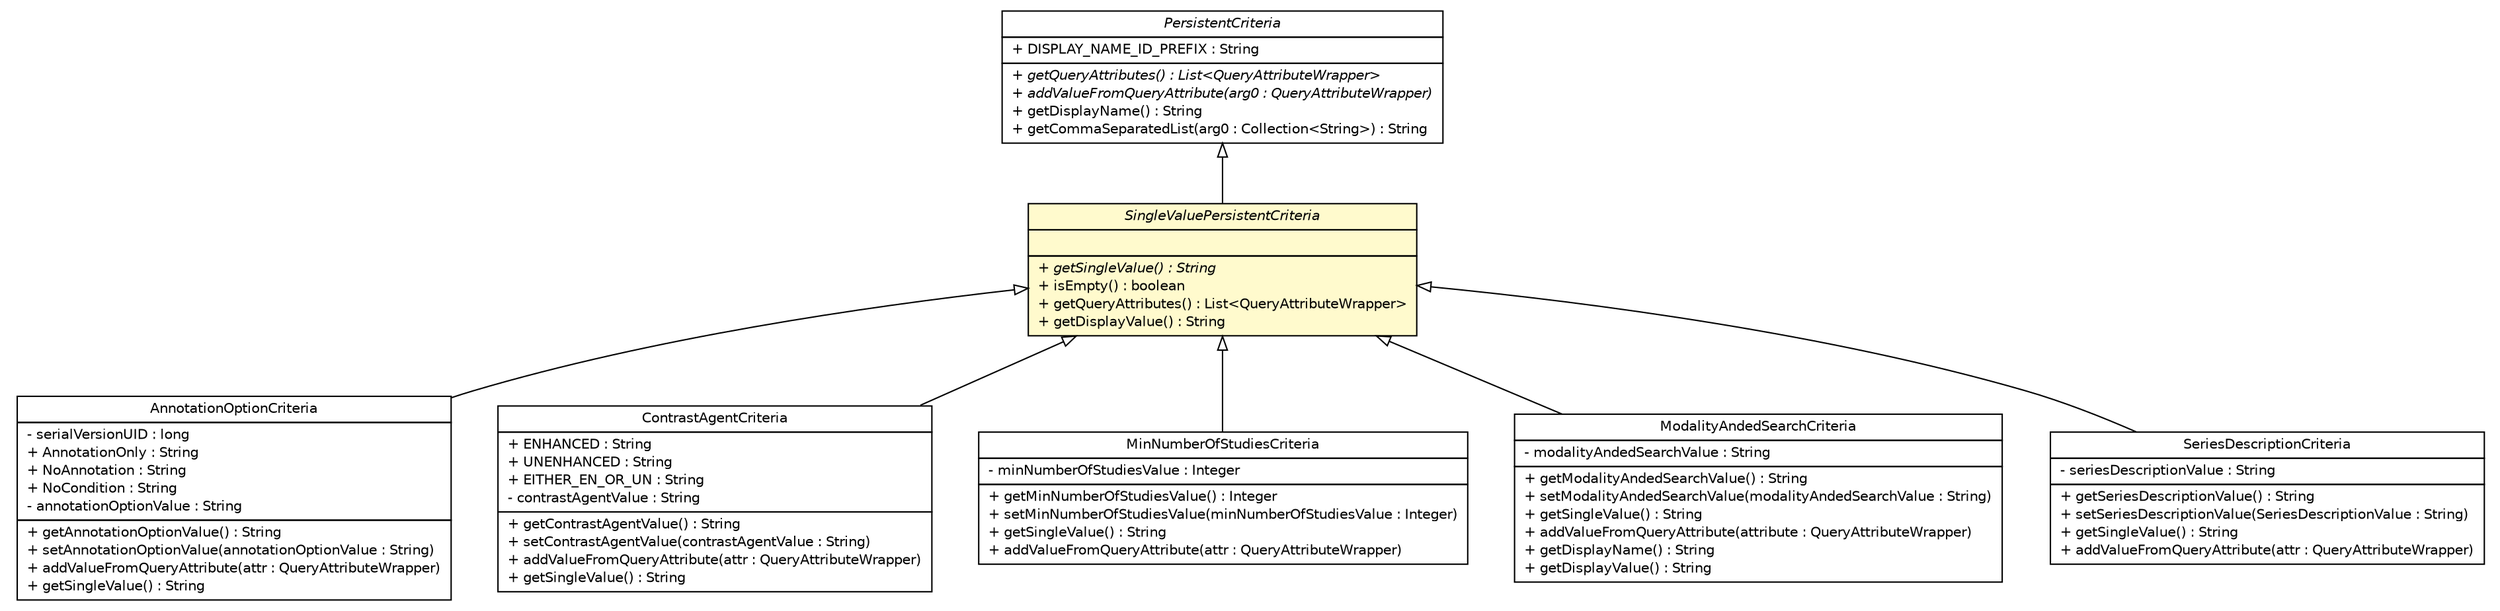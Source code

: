 #!/usr/local/bin/dot
#
# Class diagram 
# Generated by UmlGraph version 4.8 (http://www.spinellis.gr/sw/umlgraph)
#

digraph G {
	edge [fontname="Helvetica",fontsize=10,labelfontname="Helvetica",labelfontsize=10];
	node [fontname="Helvetica",fontsize=10,shape=plaintext];
	// gov.nih.nci.ncia.criteria.AnnotationOptionCriteria
	c16457 [label=<<table border="0" cellborder="1" cellspacing="0" cellpadding="2" port="p" href="./AnnotationOptionCriteria.html">
		<tr><td><table border="0" cellspacing="0" cellpadding="1">
			<tr><td> AnnotationOptionCriteria </td></tr>
		</table></td></tr>
		<tr><td><table border="0" cellspacing="0" cellpadding="1">
			<tr><td align="left"> - serialVersionUID : long </td></tr>
			<tr><td align="left"> + AnnotationOnly : String </td></tr>
			<tr><td align="left"> + NoAnnotation : String </td></tr>
			<tr><td align="left"> + NoCondition : String </td></tr>
			<tr><td align="left"> - annotationOptionValue : String </td></tr>
		</table></td></tr>
		<tr><td><table border="0" cellspacing="0" cellpadding="1">
			<tr><td align="left"> + getAnnotationOptionValue() : String </td></tr>
			<tr><td align="left"> + setAnnotationOptionValue(annotationOptionValue : String) </td></tr>
			<tr><td align="left"> + addValueFromQueryAttribute(attr : QueryAttributeWrapper) </td></tr>
			<tr><td align="left"> + getSingleValue() : String </td></tr>
		</table></td></tr>
		</table>>, fontname="Helvetica", fontcolor="black", fontsize=10.0];
	// gov.nih.nci.ncia.criteria.ContrastAgentCriteria
	c16463 [label=<<table border="0" cellborder="1" cellspacing="0" cellpadding="2" port="p" href="./ContrastAgentCriteria.html">
		<tr><td><table border="0" cellspacing="0" cellpadding="1">
			<tr><td> ContrastAgentCriteria </td></tr>
		</table></td></tr>
		<tr><td><table border="0" cellspacing="0" cellpadding="1">
			<tr><td align="left"> + ENHANCED : String </td></tr>
			<tr><td align="left"> + UNENHANCED : String </td></tr>
			<tr><td align="left"> + EITHER_EN_OR_UN : String </td></tr>
			<tr><td align="left"> - contrastAgentValue : String </td></tr>
		</table></td></tr>
		<tr><td><table border="0" cellspacing="0" cellpadding="1">
			<tr><td align="left"> + getContrastAgentValue() : String </td></tr>
			<tr><td align="left"> + setContrastAgentValue(contrastAgentValue : String) </td></tr>
			<tr><td align="left"> + addValueFromQueryAttribute(attr : QueryAttributeWrapper) </td></tr>
			<tr><td align="left"> + getSingleValue() : String </td></tr>
		</table></td></tr>
		</table>>, fontname="Helvetica", fontcolor="black", fontsize=10.0];
	// gov.nih.nci.ncia.criteria.MinNumberOfStudiesCriteria
	c16478 [label=<<table border="0" cellborder="1" cellspacing="0" cellpadding="2" port="p" href="./MinNumberOfStudiesCriteria.html">
		<tr><td><table border="0" cellspacing="0" cellpadding="1">
			<tr><td> MinNumberOfStudiesCriteria </td></tr>
		</table></td></tr>
		<tr><td><table border="0" cellspacing="0" cellpadding="1">
			<tr><td align="left"> - minNumberOfStudiesValue : Integer </td></tr>
		</table></td></tr>
		<tr><td><table border="0" cellspacing="0" cellpadding="1">
			<tr><td align="left"> + getMinNumberOfStudiesValue() : Integer </td></tr>
			<tr><td align="left"> + setMinNumberOfStudiesValue(minNumberOfStudiesValue : Integer) </td></tr>
			<tr><td align="left"> + getSingleValue() : String </td></tr>
			<tr><td align="left"> + addValueFromQueryAttribute(attr : QueryAttributeWrapper) </td></tr>
		</table></td></tr>
		</table>>, fontname="Helvetica", fontcolor="black", fontsize=10.0];
	// gov.nih.nci.ncia.criteria.ModalityAndedSearchCriteria
	c16480 [label=<<table border="0" cellborder="1" cellspacing="0" cellpadding="2" port="p" href="./ModalityAndedSearchCriteria.html">
		<tr><td><table border="0" cellspacing="0" cellpadding="1">
			<tr><td> ModalityAndedSearchCriteria </td></tr>
		</table></td></tr>
		<tr><td><table border="0" cellspacing="0" cellpadding="1">
			<tr><td align="left"> - modalityAndedSearchValue : String </td></tr>
		</table></td></tr>
		<tr><td><table border="0" cellspacing="0" cellpadding="1">
			<tr><td align="left"> + getModalityAndedSearchValue() : String </td></tr>
			<tr><td align="left"> + setModalityAndedSearchValue(modalityAndedSearchValue : String) </td></tr>
			<tr><td align="left"> + getSingleValue() : String </td></tr>
			<tr><td align="left"> + addValueFromQueryAttribute(attribute : QueryAttributeWrapper) </td></tr>
			<tr><td align="left"> + getDisplayName() : String </td></tr>
			<tr><td align="left"> + getDisplayValue() : String </td></tr>
		</table></td></tr>
		</table>>, fontname="Helvetica", fontcolor="black", fontsize=10.0];
	// gov.nih.nci.ncia.criteria.SeriesDescriptionCriteria
	c16488 [label=<<table border="0" cellborder="1" cellspacing="0" cellpadding="2" port="p" href="./SeriesDescriptionCriteria.html">
		<tr><td><table border="0" cellspacing="0" cellpadding="1">
			<tr><td> SeriesDescriptionCriteria </td></tr>
		</table></td></tr>
		<tr><td><table border="0" cellspacing="0" cellpadding="1">
			<tr><td align="left"> - seriesDescriptionValue : String </td></tr>
		</table></td></tr>
		<tr><td><table border="0" cellspacing="0" cellpadding="1">
			<tr><td align="left"> + getSeriesDescriptionValue() : String </td></tr>
			<tr><td align="left"> + setSeriesDescriptionValue(SeriesDescriptionValue : String) </td></tr>
			<tr><td align="left"> + getSingleValue() : String </td></tr>
			<tr><td align="left"> + addValueFromQueryAttribute(attr : QueryAttributeWrapper) </td></tr>
		</table></td></tr>
		</table>>, fontname="Helvetica", fontcolor="black", fontsize=10.0];
	// gov.nih.nci.ncia.criteria.SingleValuePersistentCriteria
	c16491 [label=<<table border="0" cellborder="1" cellspacing="0" cellpadding="2" port="p" bgcolor="lemonChiffon" href="./SingleValuePersistentCriteria.html">
		<tr><td><table border="0" cellspacing="0" cellpadding="1">
			<tr><td><font face="Helvetica-Oblique"> SingleValuePersistentCriteria </font></td></tr>
		</table></td></tr>
		<tr><td><table border="0" cellspacing="0" cellpadding="1">
			<tr><td align="left">  </td></tr>
		</table></td></tr>
		<tr><td><table border="0" cellspacing="0" cellpadding="1">
			<tr><td align="left"><font face="Helvetica-Oblique" point-size="10.0"> + getSingleValue() : String </font></td></tr>
			<tr><td align="left"> + isEmpty() : boolean </td></tr>
			<tr><td align="left"> + getQueryAttributes() : List&lt;QueryAttributeWrapper&gt; </td></tr>
			<tr><td align="left"> + getDisplayValue() : String </td></tr>
		</table></td></tr>
		</table>>, fontname="Helvetica", fontcolor="black", fontsize=10.0];
	//gov.nih.nci.ncia.criteria.AnnotationOptionCriteria extends gov.nih.nci.ncia.criteria.SingleValuePersistentCriteria
	c16491:p -> c16457:p [dir=back,arrowtail=empty];
	//gov.nih.nci.ncia.criteria.ContrastAgentCriteria extends gov.nih.nci.ncia.criteria.SingleValuePersistentCriteria
	c16491:p -> c16463:p [dir=back,arrowtail=empty];
	//gov.nih.nci.ncia.criteria.MinNumberOfStudiesCriteria extends gov.nih.nci.ncia.criteria.SingleValuePersistentCriteria
	c16491:p -> c16478:p [dir=back,arrowtail=empty];
	//gov.nih.nci.ncia.criteria.ModalityAndedSearchCriteria extends gov.nih.nci.ncia.criteria.SingleValuePersistentCriteria
	c16491:p -> c16480:p [dir=back,arrowtail=empty];
	//gov.nih.nci.ncia.criteria.SeriesDescriptionCriteria extends gov.nih.nci.ncia.criteria.SingleValuePersistentCriteria
	c16491:p -> c16488:p [dir=back,arrowtail=empty];
	//gov.nih.nci.ncia.criteria.SingleValuePersistentCriteria extends gov.nih.nci.ncia.criteria.PersistentCriteria
	c16705:p -> c16491:p [dir=back,arrowtail=empty];
	// gov.nih.nci.ncia.criteria.PersistentCriteria
	c16705 [label=<<table border="0" cellborder="1" cellspacing="0" cellpadding="2" port="p" href="http://java.sun.com/j2se/1.4.2/docs/api/gov/nih/nci/ncia/criteria/PersistentCriteria.html">
		<tr><td><table border="0" cellspacing="0" cellpadding="1">
			<tr><td><font face="Helvetica-Oblique"> PersistentCriteria </font></td></tr>
		</table></td></tr>
		<tr><td><table border="0" cellspacing="0" cellpadding="1">
			<tr><td align="left"> + DISPLAY_NAME_ID_PREFIX : String </td></tr>
		</table></td></tr>
		<tr><td><table border="0" cellspacing="0" cellpadding="1">
			<tr><td align="left"><font face="Helvetica-Oblique" point-size="10.0"> + getQueryAttributes() : List&lt;QueryAttributeWrapper&gt; </font></td></tr>
			<tr><td align="left"><font face="Helvetica-Oblique" point-size="10.0"> + addValueFromQueryAttribute(arg0 : QueryAttributeWrapper) </font></td></tr>
			<tr><td align="left"> + getDisplayName() : String </td></tr>
			<tr><td align="left"> + getCommaSeparatedList(arg0 : Collection&lt;String&gt;) : String </td></tr>
		</table></td></tr>
		</table>>, fontname="Helvetica", fontcolor="black", fontsize=10.0];
}

